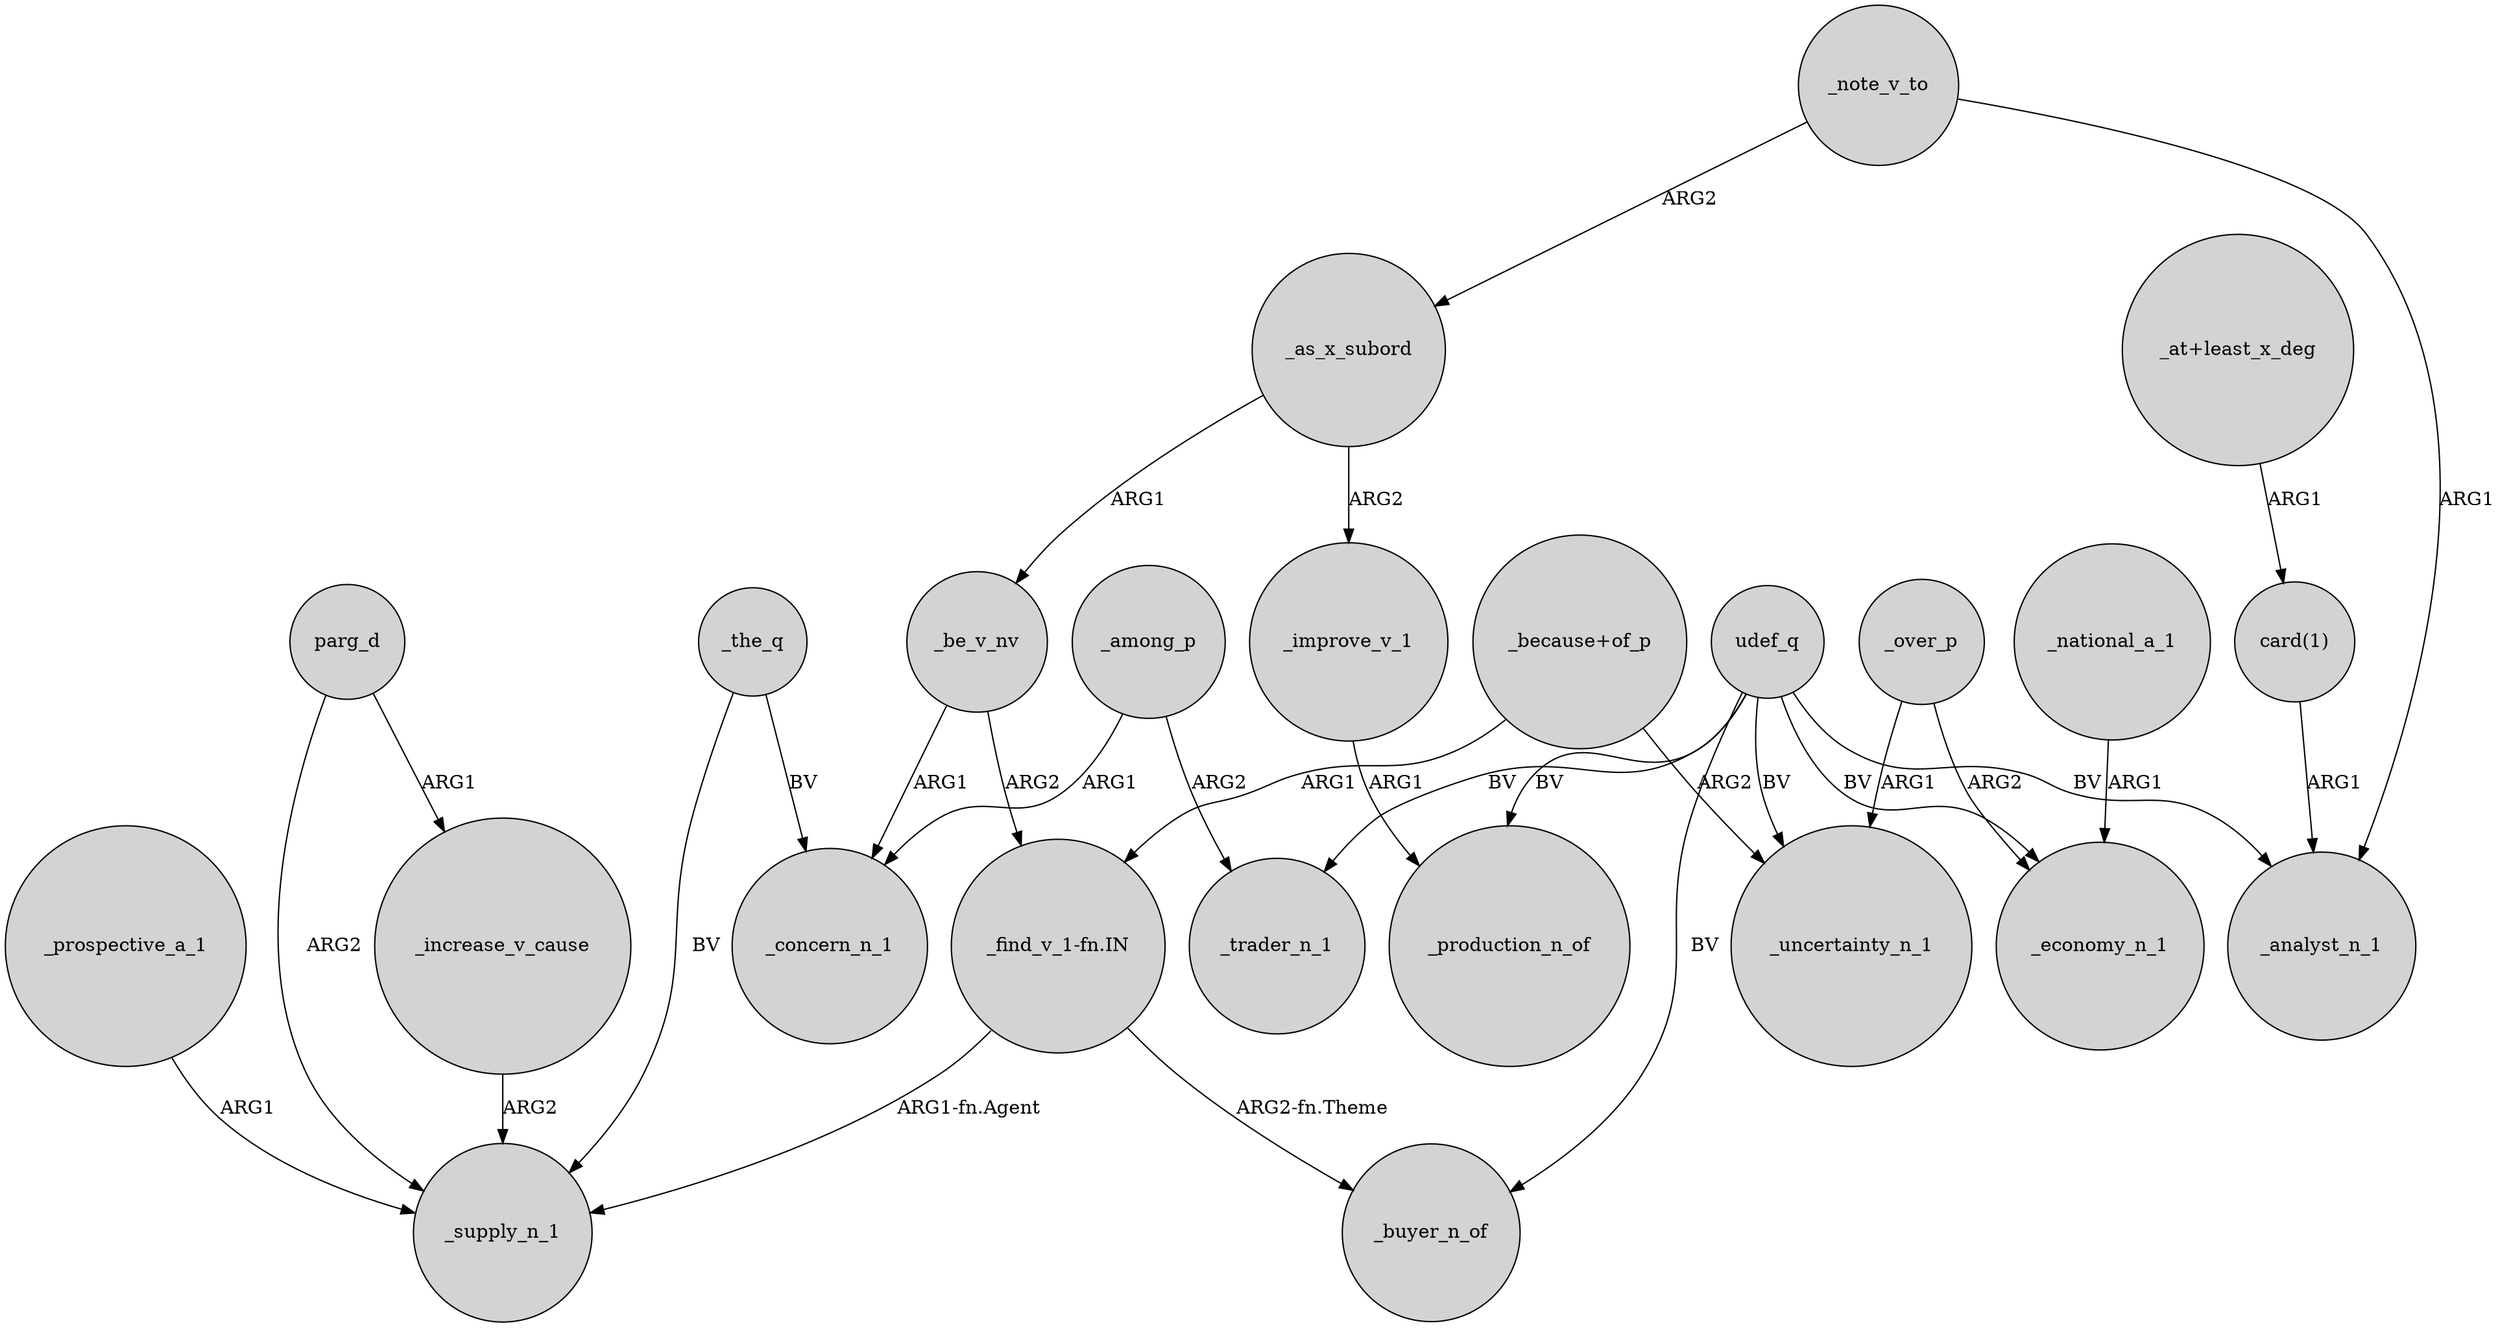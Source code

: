 digraph {
	node [shape=circle style=filled]
	udef_q -> _production_n_of [label=BV]
	"card(1)" -> _analyst_n_1 [label=ARG1]
	"_find_v_1-fn.IN" -> _supply_n_1 [label="ARG1-fn.Agent"]
	udef_q -> _trader_n_1 [label=BV]
	udef_q -> _buyer_n_of [label=BV]
	"_at+least_x_deg" -> "card(1)" [label=ARG1]
	_among_p -> _trader_n_1 [label=ARG2]
	_prospective_a_1 -> _supply_n_1 [label=ARG1]
	_improve_v_1 -> _production_n_of [label=ARG1]
	_among_p -> _concern_n_1 [label=ARG1]
	_over_p -> _economy_n_1 [label=ARG2]
	"_find_v_1-fn.IN" -> _buyer_n_of [label="ARG2-fn.Theme"]
	udef_q -> _uncertainty_n_1 [label=BV]
	_the_q -> _concern_n_1 [label=BV]
	udef_q -> _economy_n_1 [label=BV]
	_the_q -> _supply_n_1 [label=BV]
	_be_v_nv -> "_find_v_1-fn.IN" [label=ARG2]
	_over_p -> _uncertainty_n_1 [label=ARG1]
	_as_x_subord -> _be_v_nv [label=ARG1]
	parg_d -> _increase_v_cause [label=ARG1]
	_national_a_1 -> _economy_n_1 [label=ARG1]
	_increase_v_cause -> _supply_n_1 [label=ARG2]
	_note_v_to -> _analyst_n_1 [label=ARG1]
	"_because+of_p" -> "_find_v_1-fn.IN" [label=ARG1]
	_note_v_to -> _as_x_subord [label=ARG2]
	_as_x_subord -> _improve_v_1 [label=ARG2]
	_be_v_nv -> _concern_n_1 [label=ARG1]
	"_because+of_p" -> _uncertainty_n_1 [label=ARG2]
	parg_d -> _supply_n_1 [label=ARG2]
	udef_q -> _analyst_n_1 [label=BV]
}
